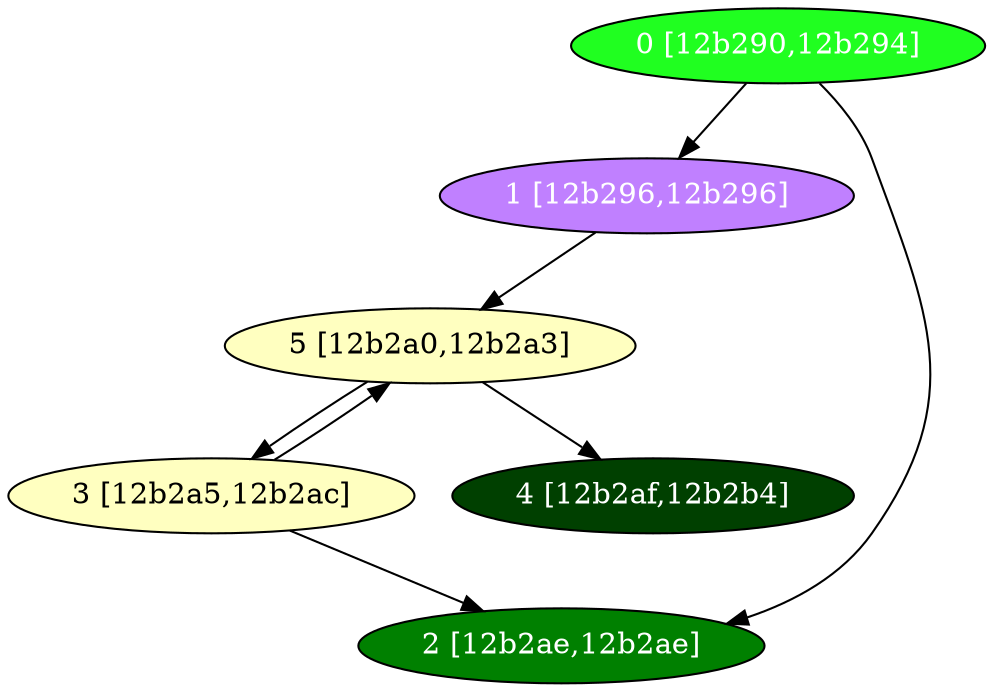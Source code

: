 diGraph libnss3{
	libnss3_0  [style=filled fillcolor="#20FF20" fontcolor="#ffffff" shape=oval label="0 [12b290,12b294]"]
	libnss3_1  [style=filled fillcolor="#C080FF" fontcolor="#ffffff" shape=oval label="1 [12b296,12b296]"]
	libnss3_2  [style=filled fillcolor="#008000" fontcolor="#ffffff" shape=oval label="2 [12b2ae,12b2ae]"]
	libnss3_3  [style=filled fillcolor="#FFFFC0" fontcolor="#000000" shape=oval label="3 [12b2a5,12b2ac]"]
	libnss3_4  [style=filled fillcolor="#004000" fontcolor="#ffffff" shape=oval label="4 [12b2af,12b2b4]"]
	libnss3_5  [style=filled fillcolor="#FFFFC0" fontcolor="#000000" shape=oval label="5 [12b2a0,12b2a3]"]

	libnss3_0 -> libnss3_1
	libnss3_0 -> libnss3_2
	libnss3_1 -> libnss3_5
	libnss3_3 -> libnss3_2
	libnss3_3 -> libnss3_5
	libnss3_5 -> libnss3_3
	libnss3_5 -> libnss3_4
}